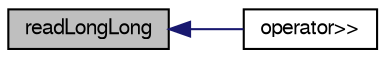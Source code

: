 digraph "readLongLong"
{
  bgcolor="transparent";
  edge [fontname="FreeSans",fontsize="10",labelfontname="FreeSans",labelfontsize="10"];
  node [fontname="FreeSans",fontsize="10",shape=record];
  rankdir="LR";
  Node117243 [label="readLongLong",height=0.2,width=0.4,color="black", fillcolor="grey75", style="filled", fontcolor="black"];
  Node117243 -> Node117244 [dir="back",color="midnightblue",fontsize="10",style="solid",fontname="FreeSans"];
  Node117244 [label="operator\>\>",height=0.2,width=0.4,color="black",URL="$a21124.html#a929831e01ada82e2647dfb569da10989"];
}
